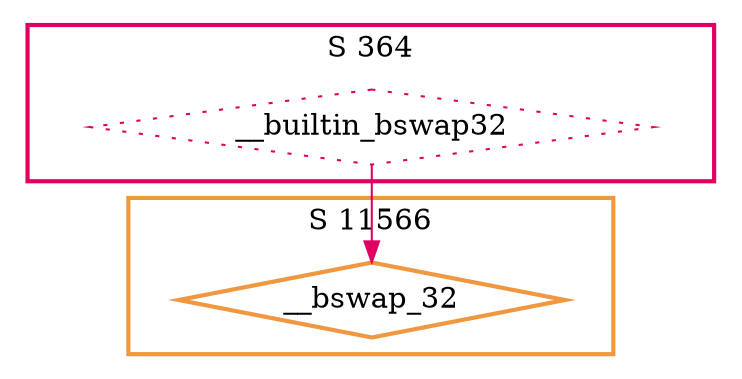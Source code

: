 digraph G {
  ratio=0.500000;
  "UV __bswap_32 (11566)" [shape=diamond, label="__bswap_32",
                           color="#F09840", style=bold];
  "UV __builtin_bswap32 (364)" [shape=diamond, label="__builtin_bswap32",
                                color="#E00060", style=dotted];
  
  subgraph cluster_364 { label="S 364";
    color="#E00060";
    style=bold;
    "UV __builtin_bswap32 (364)"; };
  subgraph cluster_11566 { label="S 11566";
    color="#F09840";
    style=bold;
    "UV __bswap_32 (11566)"; };
  
  "UV __builtin_bswap32 (364)" -> "UV __bswap_32 (11566)" [color="#E00060"];
  
  }